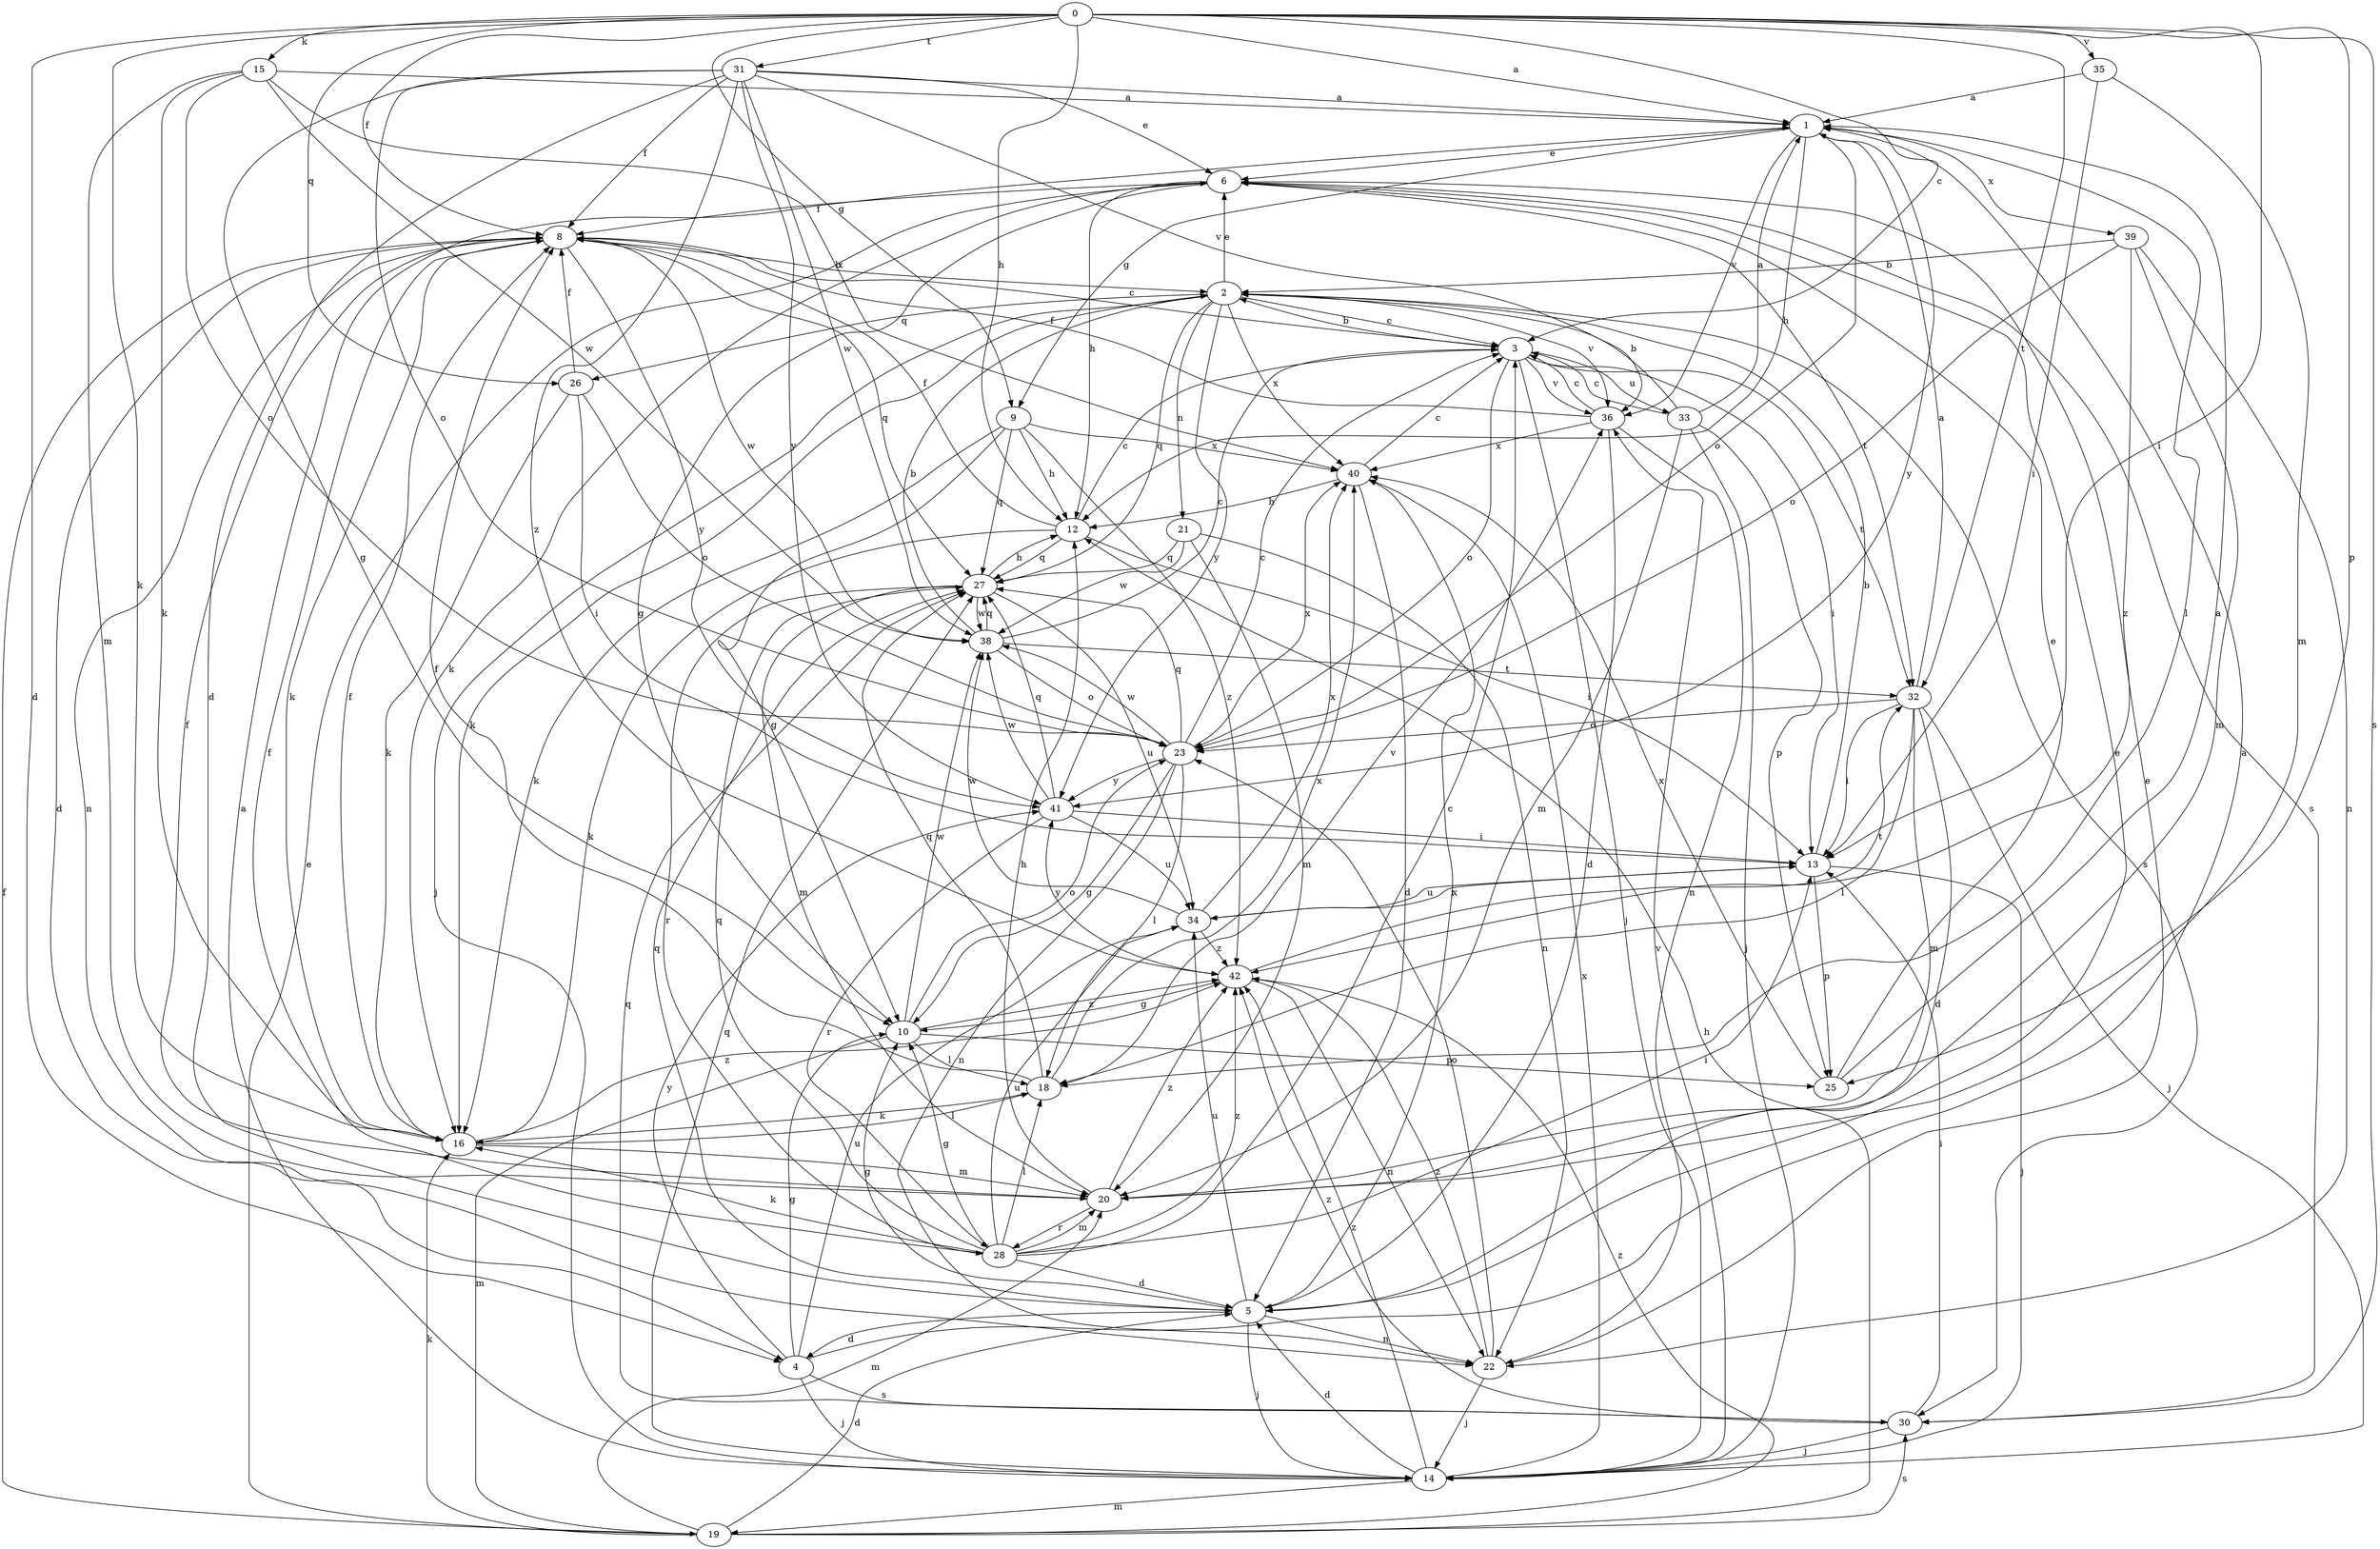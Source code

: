 strict digraph  {
0;
1;
2;
3;
4;
5;
6;
8;
9;
10;
12;
13;
14;
15;
16;
18;
19;
20;
21;
22;
23;
25;
26;
27;
28;
30;
31;
32;
33;
34;
35;
36;
38;
39;
40;
41;
42;
0 -> 1  [label=a];
0 -> 3  [label=c];
0 -> 4  [label=d];
0 -> 8  [label=f];
0 -> 9  [label=g];
0 -> 12  [label=h];
0 -> 13  [label=i];
0 -> 15  [label=k];
0 -> 16  [label=k];
0 -> 25  [label=p];
0 -> 26  [label=q];
0 -> 30  [label=s];
0 -> 31  [label=t];
0 -> 32  [label=t];
0 -> 35  [label=v];
1 -> 6  [label=e];
1 -> 9  [label=g];
1 -> 12  [label=h];
1 -> 18  [label=l];
1 -> 23  [label=o];
1 -> 36  [label=v];
1 -> 39  [label=x];
1 -> 41  [label=y];
2 -> 3  [label=c];
2 -> 6  [label=e];
2 -> 14  [label=j];
2 -> 16  [label=k];
2 -> 21  [label=n];
2 -> 26  [label=q];
2 -> 27  [label=q];
2 -> 30  [label=s];
2 -> 36  [label=v];
2 -> 40  [label=x];
2 -> 41  [label=y];
3 -> 2  [label=b];
3 -> 13  [label=i];
3 -> 14  [label=j];
3 -> 23  [label=o];
3 -> 32  [label=t];
3 -> 33  [label=u];
3 -> 36  [label=v];
4 -> 1  [label=a];
4 -> 10  [label=g];
4 -> 14  [label=j];
4 -> 30  [label=s];
4 -> 34  [label=u];
4 -> 41  [label=y];
5 -> 4  [label=d];
5 -> 6  [label=e];
5 -> 10  [label=g];
5 -> 14  [label=j];
5 -> 22  [label=n];
5 -> 27  [label=q];
5 -> 34  [label=u];
5 -> 40  [label=x];
6 -> 8  [label=f];
6 -> 10  [label=g];
6 -> 12  [label=h];
6 -> 16  [label=k];
6 -> 30  [label=s];
6 -> 32  [label=t];
8 -> 2  [label=b];
8 -> 3  [label=c];
8 -> 4  [label=d];
8 -> 16  [label=k];
8 -> 22  [label=n];
8 -> 27  [label=q];
8 -> 38  [label=w];
8 -> 41  [label=y];
9 -> 10  [label=g];
9 -> 12  [label=h];
9 -> 16  [label=k];
9 -> 27  [label=q];
9 -> 40  [label=x];
9 -> 42  [label=z];
10 -> 18  [label=l];
10 -> 19  [label=m];
10 -> 23  [label=o];
10 -> 25  [label=p];
10 -> 38  [label=w];
10 -> 42  [label=z];
12 -> 3  [label=c];
12 -> 8  [label=f];
12 -> 13  [label=i];
12 -> 16  [label=k];
12 -> 27  [label=q];
13 -> 2  [label=b];
13 -> 14  [label=j];
13 -> 25  [label=p];
13 -> 34  [label=u];
14 -> 1  [label=a];
14 -> 5  [label=d];
14 -> 19  [label=m];
14 -> 27  [label=q];
14 -> 36  [label=v];
14 -> 40  [label=x];
14 -> 42  [label=z];
15 -> 1  [label=a];
15 -> 16  [label=k];
15 -> 20  [label=m];
15 -> 23  [label=o];
15 -> 38  [label=w];
15 -> 40  [label=x];
16 -> 8  [label=f];
16 -> 18  [label=l];
16 -> 20  [label=m];
16 -> 42  [label=z];
18 -> 8  [label=f];
18 -> 16  [label=k];
18 -> 27  [label=q];
18 -> 36  [label=v];
18 -> 40  [label=x];
19 -> 5  [label=d];
19 -> 6  [label=e];
19 -> 8  [label=f];
19 -> 12  [label=h];
19 -> 16  [label=k];
19 -> 20  [label=m];
19 -> 30  [label=s];
19 -> 42  [label=z];
20 -> 8  [label=f];
20 -> 12  [label=h];
20 -> 28  [label=r];
20 -> 42  [label=z];
21 -> 20  [label=m];
21 -> 22  [label=n];
21 -> 27  [label=q];
21 -> 38  [label=w];
22 -> 6  [label=e];
22 -> 14  [label=j];
22 -> 23  [label=o];
22 -> 42  [label=z];
23 -> 3  [label=c];
23 -> 10  [label=g];
23 -> 18  [label=l];
23 -> 22  [label=n];
23 -> 27  [label=q];
23 -> 38  [label=w];
23 -> 40  [label=x];
23 -> 41  [label=y];
25 -> 1  [label=a];
25 -> 6  [label=e];
25 -> 40  [label=x];
26 -> 8  [label=f];
26 -> 13  [label=i];
26 -> 16  [label=k];
26 -> 23  [label=o];
27 -> 12  [label=h];
27 -> 20  [label=m];
27 -> 28  [label=r];
27 -> 34  [label=u];
27 -> 38  [label=w];
28 -> 3  [label=c];
28 -> 5  [label=d];
28 -> 8  [label=f];
28 -> 10  [label=g];
28 -> 13  [label=i];
28 -> 16  [label=k];
28 -> 18  [label=l];
28 -> 20  [label=m];
28 -> 27  [label=q];
28 -> 34  [label=u];
28 -> 42  [label=z];
30 -> 13  [label=i];
30 -> 14  [label=j];
30 -> 27  [label=q];
30 -> 42  [label=z];
31 -> 1  [label=a];
31 -> 5  [label=d];
31 -> 6  [label=e];
31 -> 8  [label=f];
31 -> 10  [label=g];
31 -> 23  [label=o];
31 -> 36  [label=v];
31 -> 38  [label=w];
31 -> 41  [label=y];
31 -> 42  [label=z];
32 -> 1  [label=a];
32 -> 5  [label=d];
32 -> 13  [label=i];
32 -> 14  [label=j];
32 -> 18  [label=l];
32 -> 20  [label=m];
32 -> 23  [label=o];
33 -> 1  [label=a];
33 -> 2  [label=b];
33 -> 3  [label=c];
33 -> 14  [label=j];
33 -> 20  [label=m];
33 -> 25  [label=p];
34 -> 13  [label=i];
34 -> 38  [label=w];
34 -> 40  [label=x];
34 -> 42  [label=z];
35 -> 1  [label=a];
35 -> 13  [label=i];
35 -> 20  [label=m];
36 -> 3  [label=c];
36 -> 5  [label=d];
36 -> 8  [label=f];
36 -> 22  [label=n];
36 -> 40  [label=x];
38 -> 2  [label=b];
38 -> 3  [label=c];
38 -> 23  [label=o];
38 -> 27  [label=q];
38 -> 32  [label=t];
39 -> 2  [label=b];
39 -> 20  [label=m];
39 -> 22  [label=n];
39 -> 23  [label=o];
39 -> 42  [label=z];
40 -> 3  [label=c];
40 -> 5  [label=d];
40 -> 12  [label=h];
41 -> 13  [label=i];
41 -> 27  [label=q];
41 -> 28  [label=r];
41 -> 34  [label=u];
41 -> 38  [label=w];
42 -> 10  [label=g];
42 -> 22  [label=n];
42 -> 32  [label=t];
42 -> 41  [label=y];
}

